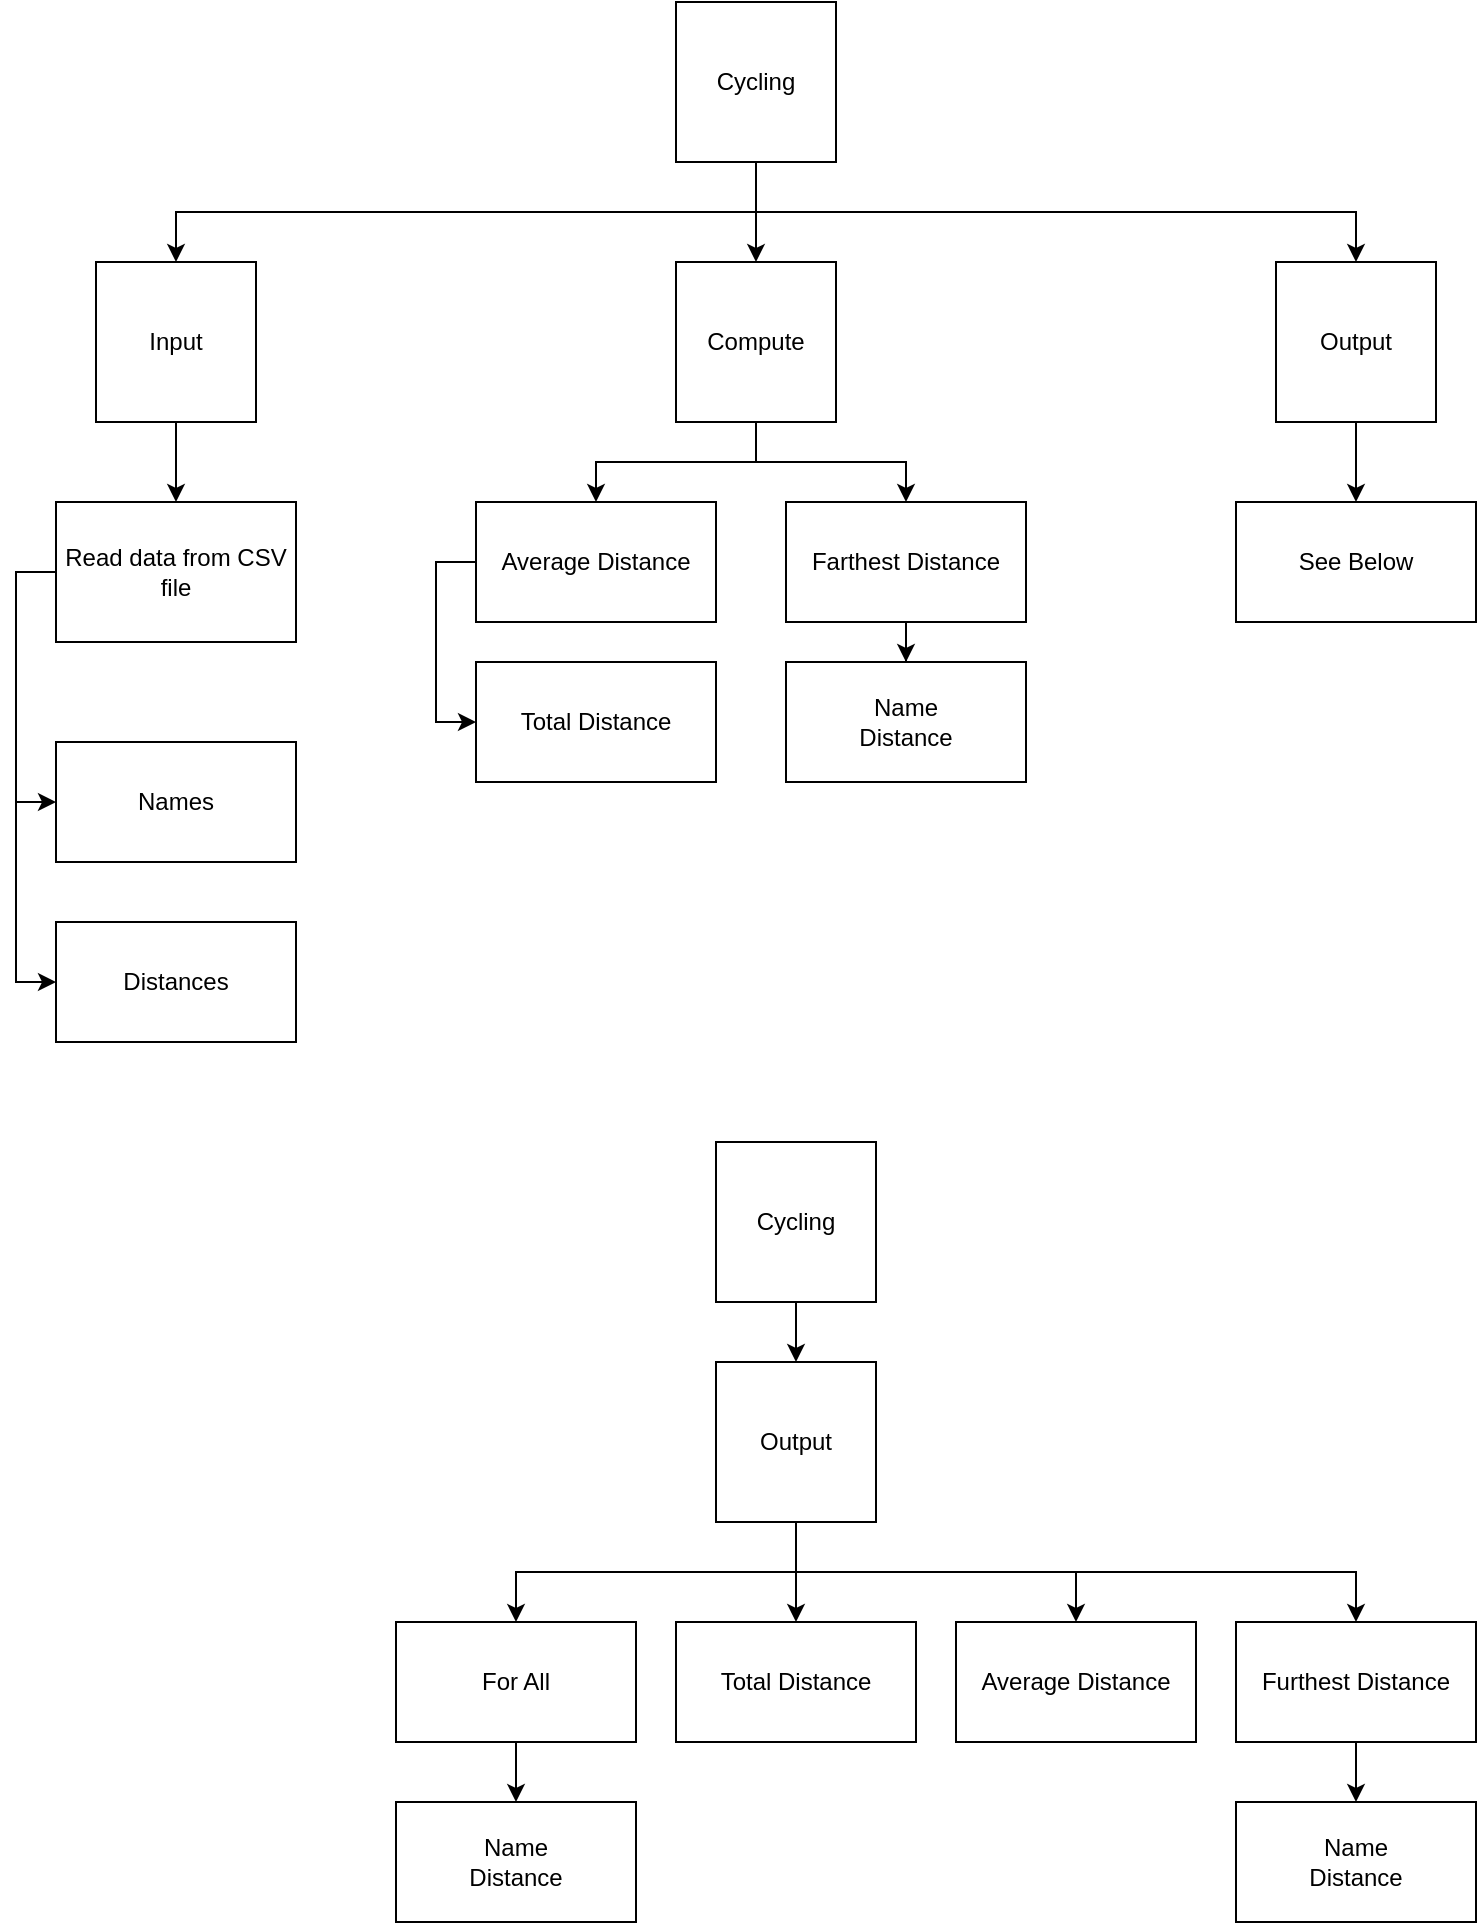 <mxfile version="15.8.3" type="github">
  <diagram id="nE9YG6T-W__8RFTaY4J8" name="Page-1">
    <mxGraphModel dx="1038" dy="579" grid="1" gridSize="10" guides="1" tooltips="1" connect="1" arrows="1" fold="1" page="1" pageScale="1" pageWidth="850" pageHeight="1100" math="0" shadow="0">
      <root>
        <mxCell id="0" />
        <mxCell id="1" parent="0" />
        <mxCell id="oQooVXdh6xednzNfwwww-4" style="edgeStyle=orthogonalEdgeStyle;rounded=0;orthogonalLoop=1;jettySize=auto;html=1;exitX=0.25;exitY=1;exitDx=0;exitDy=0;entryX=0.5;entryY=0;entryDx=0;entryDy=0;" edge="1" parent="1" source="oQooVXdh6xednzNfwwww-1" target="oQooVXdh6xednzNfwwww-2">
          <mxGeometry relative="1" as="geometry">
            <Array as="points">
              <mxPoint x="410" y="110" />
              <mxPoint x="410" y="135" />
              <mxPoint x="120" y="135" />
            </Array>
          </mxGeometry>
        </mxCell>
        <mxCell id="oQooVXdh6xednzNfwwww-7" style="edgeStyle=orthogonalEdgeStyle;rounded=0;orthogonalLoop=1;jettySize=auto;html=1;exitX=0.5;exitY=1;exitDx=0;exitDy=0;" edge="1" parent="1" source="oQooVXdh6xednzNfwwww-1" target="oQooVXdh6xednzNfwwww-6">
          <mxGeometry relative="1" as="geometry" />
        </mxCell>
        <mxCell id="oQooVXdh6xednzNfwwww-8" style="edgeStyle=orthogonalEdgeStyle;rounded=0;orthogonalLoop=1;jettySize=auto;html=1;exitX=0.5;exitY=1;exitDx=0;exitDy=0;entryX=0.5;entryY=0;entryDx=0;entryDy=0;" edge="1" parent="1" source="oQooVXdh6xednzNfwwww-1" target="oQooVXdh6xednzNfwwww-5">
          <mxGeometry relative="1" as="geometry" />
        </mxCell>
        <mxCell id="oQooVXdh6xednzNfwwww-1" value="Cycling" style="whiteSpace=wrap;html=1;aspect=fixed;" vertex="1" parent="1">
          <mxGeometry x="370" y="30" width="80" height="80" as="geometry" />
        </mxCell>
        <mxCell id="oQooVXdh6xednzNfwwww-15" value="" style="edgeStyle=orthogonalEdgeStyle;rounded=0;orthogonalLoop=1;jettySize=auto;html=1;" edge="1" parent="1" source="oQooVXdh6xednzNfwwww-2" target="oQooVXdh6xednzNfwwww-14">
          <mxGeometry relative="1" as="geometry" />
        </mxCell>
        <mxCell id="oQooVXdh6xednzNfwwww-2" value="Input" style="whiteSpace=wrap;html=1;aspect=fixed;" vertex="1" parent="1">
          <mxGeometry x="80" y="160" width="80" height="80" as="geometry" />
        </mxCell>
        <mxCell id="oQooVXdh6xednzNfwwww-26" style="edgeStyle=orthogonalEdgeStyle;rounded=0;orthogonalLoop=1;jettySize=auto;html=1;exitX=0.5;exitY=1;exitDx=0;exitDy=0;entryX=0.5;entryY=0;entryDx=0;entryDy=0;" edge="1" parent="1" source="oQooVXdh6xednzNfwwww-5" target="oQooVXdh6xednzNfwwww-24">
          <mxGeometry relative="1" as="geometry" />
        </mxCell>
        <mxCell id="oQooVXdh6xednzNfwwww-29" style="edgeStyle=orthogonalEdgeStyle;rounded=0;orthogonalLoop=1;jettySize=auto;html=1;exitX=0.5;exitY=1;exitDx=0;exitDy=0;entryX=0.5;entryY=0;entryDx=0;entryDy=0;" edge="1" parent="1" source="oQooVXdh6xednzNfwwww-5" target="oQooVXdh6xednzNfwwww-27">
          <mxGeometry relative="1" as="geometry" />
        </mxCell>
        <mxCell id="oQooVXdh6xednzNfwwww-5" value="Compute" style="whiteSpace=wrap;html=1;aspect=fixed;" vertex="1" parent="1">
          <mxGeometry x="370" y="160" width="80" height="80" as="geometry" />
        </mxCell>
        <mxCell id="oQooVXdh6xednzNfwwww-32" value="" style="edgeStyle=orthogonalEdgeStyle;rounded=0;orthogonalLoop=1;jettySize=auto;html=1;" edge="1" parent="1" source="oQooVXdh6xednzNfwwww-6" target="oQooVXdh6xednzNfwwww-31">
          <mxGeometry relative="1" as="geometry" />
        </mxCell>
        <mxCell id="oQooVXdh6xednzNfwwww-6" value="Output" style="whiteSpace=wrap;html=1;aspect=fixed;" vertex="1" parent="1">
          <mxGeometry x="670" y="160" width="80" height="80" as="geometry" />
        </mxCell>
        <mxCell id="oQooVXdh6xednzNfwwww-21" style="edgeStyle=orthogonalEdgeStyle;rounded=0;orthogonalLoop=1;jettySize=auto;html=1;exitX=0;exitY=0.5;exitDx=0;exitDy=0;entryX=0;entryY=0.5;entryDx=0;entryDy=0;" edge="1" parent="1" source="oQooVXdh6xednzNfwwww-14" target="oQooVXdh6xednzNfwwww-19">
          <mxGeometry relative="1" as="geometry" />
        </mxCell>
        <mxCell id="oQooVXdh6xednzNfwwww-22" style="edgeStyle=orthogonalEdgeStyle;rounded=0;orthogonalLoop=1;jettySize=auto;html=1;exitX=0;exitY=0.5;exitDx=0;exitDy=0;entryX=0;entryY=0.5;entryDx=0;entryDy=0;" edge="1" parent="1" source="oQooVXdh6xednzNfwwww-14" target="oQooVXdh6xednzNfwwww-20">
          <mxGeometry relative="1" as="geometry" />
        </mxCell>
        <mxCell id="oQooVXdh6xednzNfwwww-14" value="Read data from CSV file" style="whiteSpace=wrap;html=1;" vertex="1" parent="1">
          <mxGeometry x="60" y="280" width="120" height="70" as="geometry" />
        </mxCell>
        <mxCell id="oQooVXdh6xednzNfwwww-19" value="Names" style="rounded=0;whiteSpace=wrap;html=1;" vertex="1" parent="1">
          <mxGeometry x="60" y="400" width="120" height="60" as="geometry" />
        </mxCell>
        <mxCell id="oQooVXdh6xednzNfwwww-20" value="Distances" style="rounded=0;whiteSpace=wrap;html=1;" vertex="1" parent="1">
          <mxGeometry x="60" y="490" width="120" height="60" as="geometry" />
        </mxCell>
        <mxCell id="oQooVXdh6xednzNfwwww-23" value="Total Distance" style="rounded=0;whiteSpace=wrap;html=1;" vertex="1" parent="1">
          <mxGeometry x="270" y="360" width="120" height="60" as="geometry" />
        </mxCell>
        <mxCell id="oQooVXdh6xednzNfwwww-36" value="" style="edgeStyle=orthogonalEdgeStyle;rounded=0;orthogonalLoop=1;jettySize=auto;html=1;" edge="1" parent="1" source="oQooVXdh6xednzNfwwww-24" target="oQooVXdh6xednzNfwwww-35">
          <mxGeometry relative="1" as="geometry" />
        </mxCell>
        <mxCell id="oQooVXdh6xednzNfwwww-24" value="Farthest Distance" style="rounded=0;whiteSpace=wrap;html=1;" vertex="1" parent="1">
          <mxGeometry x="425" y="280" width="120" height="60" as="geometry" />
        </mxCell>
        <mxCell id="oQooVXdh6xednzNfwwww-30" style="edgeStyle=orthogonalEdgeStyle;rounded=0;orthogonalLoop=1;jettySize=auto;html=1;exitX=0;exitY=0.5;exitDx=0;exitDy=0;entryX=0;entryY=0.5;entryDx=0;entryDy=0;" edge="1" parent="1" source="oQooVXdh6xednzNfwwww-27" target="oQooVXdh6xednzNfwwww-23">
          <mxGeometry relative="1" as="geometry" />
        </mxCell>
        <mxCell id="oQooVXdh6xednzNfwwww-27" value="Average Distance" style="rounded=0;whiteSpace=wrap;html=1;" vertex="1" parent="1">
          <mxGeometry x="270" y="280" width="120" height="60" as="geometry" />
        </mxCell>
        <mxCell id="oQooVXdh6xednzNfwwww-31" value="See Below" style="rounded=0;whiteSpace=wrap;html=1;" vertex="1" parent="1">
          <mxGeometry x="650" y="280" width="120" height="60" as="geometry" />
        </mxCell>
        <mxCell id="oQooVXdh6xednzNfwwww-35" value="Name&lt;br&gt;Distance" style="whiteSpace=wrap;html=1;rounded=0;" vertex="1" parent="1">
          <mxGeometry x="425" y="360" width="120" height="60" as="geometry" />
        </mxCell>
        <mxCell id="oQooVXdh6xednzNfwwww-40" style="edgeStyle=orthogonalEdgeStyle;rounded=0;orthogonalLoop=1;jettySize=auto;html=1;exitX=0.5;exitY=1;exitDx=0;exitDy=0;entryX=0.5;entryY=0;entryDx=0;entryDy=0;" edge="1" parent="1" source="oQooVXdh6xednzNfwwww-37" target="oQooVXdh6xednzNfwwww-38">
          <mxGeometry relative="1" as="geometry" />
        </mxCell>
        <mxCell id="oQooVXdh6xednzNfwwww-37" value="Cycling" style="whiteSpace=wrap;html=1;aspect=fixed;" vertex="1" parent="1">
          <mxGeometry x="390" y="600" width="80" height="80" as="geometry" />
        </mxCell>
        <mxCell id="oQooVXdh6xednzNfwwww-50" style="edgeStyle=orthogonalEdgeStyle;rounded=0;orthogonalLoop=1;jettySize=auto;html=1;exitX=0.5;exitY=1;exitDx=0;exitDy=0;entryX=0.5;entryY=0;entryDx=0;entryDy=0;" edge="1" parent="1" source="oQooVXdh6xednzNfwwww-38" target="oQooVXdh6xednzNfwwww-41">
          <mxGeometry relative="1" as="geometry" />
        </mxCell>
        <mxCell id="oQooVXdh6xednzNfwwww-51" style="edgeStyle=orthogonalEdgeStyle;rounded=0;orthogonalLoop=1;jettySize=auto;html=1;exitX=0.5;exitY=1;exitDx=0;exitDy=0;entryX=0.5;entryY=0;entryDx=0;entryDy=0;" edge="1" parent="1" source="oQooVXdh6xednzNfwwww-38" target="oQooVXdh6xednzNfwwww-42">
          <mxGeometry relative="1" as="geometry" />
        </mxCell>
        <mxCell id="oQooVXdh6xednzNfwwww-52" style="edgeStyle=orthogonalEdgeStyle;rounded=0;orthogonalLoop=1;jettySize=auto;html=1;exitX=0.5;exitY=1;exitDx=0;exitDy=0;" edge="1" parent="1" source="oQooVXdh6xednzNfwwww-38" target="oQooVXdh6xednzNfwwww-43">
          <mxGeometry relative="1" as="geometry" />
        </mxCell>
        <mxCell id="oQooVXdh6xednzNfwwww-53" style="edgeStyle=orthogonalEdgeStyle;rounded=0;orthogonalLoop=1;jettySize=auto;html=1;exitX=0.5;exitY=1;exitDx=0;exitDy=0;" edge="1" parent="1" source="oQooVXdh6xednzNfwwww-38" target="oQooVXdh6xednzNfwwww-44">
          <mxGeometry relative="1" as="geometry" />
        </mxCell>
        <mxCell id="oQooVXdh6xednzNfwwww-38" value="Output" style="whiteSpace=wrap;html=1;aspect=fixed;" vertex="1" parent="1">
          <mxGeometry x="390" y="710" width="80" height="80" as="geometry" />
        </mxCell>
        <mxCell id="oQooVXdh6xednzNfwwww-46" value="" style="edgeStyle=orthogonalEdgeStyle;rounded=0;orthogonalLoop=1;jettySize=auto;html=1;" edge="1" parent="1" source="oQooVXdh6xednzNfwwww-41" target="oQooVXdh6xednzNfwwww-45">
          <mxGeometry relative="1" as="geometry" />
        </mxCell>
        <mxCell id="oQooVXdh6xednzNfwwww-41" value="For All" style="rounded=0;whiteSpace=wrap;html=1;" vertex="1" parent="1">
          <mxGeometry x="230" y="840" width="120" height="60" as="geometry" />
        </mxCell>
        <mxCell id="oQooVXdh6xednzNfwwww-42" value="Total Distance" style="rounded=0;whiteSpace=wrap;html=1;" vertex="1" parent="1">
          <mxGeometry x="370" y="840" width="120" height="60" as="geometry" />
        </mxCell>
        <mxCell id="oQooVXdh6xednzNfwwww-43" value="Average Distance" style="rounded=0;whiteSpace=wrap;html=1;" vertex="1" parent="1">
          <mxGeometry x="510" y="840" width="120" height="60" as="geometry" />
        </mxCell>
        <mxCell id="oQooVXdh6xednzNfwwww-49" value="" style="edgeStyle=orthogonalEdgeStyle;rounded=0;orthogonalLoop=1;jettySize=auto;html=1;" edge="1" parent="1" source="oQooVXdh6xednzNfwwww-44" target="oQooVXdh6xednzNfwwww-48">
          <mxGeometry relative="1" as="geometry" />
        </mxCell>
        <mxCell id="oQooVXdh6xednzNfwwww-44" value="Furthest Distance" style="rounded=0;whiteSpace=wrap;html=1;" vertex="1" parent="1">
          <mxGeometry x="650" y="840" width="120" height="60" as="geometry" />
        </mxCell>
        <mxCell id="oQooVXdh6xednzNfwwww-45" value="Name&lt;br&gt;Distance" style="whiteSpace=wrap;html=1;rounded=0;" vertex="1" parent="1">
          <mxGeometry x="230" y="930" width="120" height="60" as="geometry" />
        </mxCell>
        <mxCell id="oQooVXdh6xednzNfwwww-48" value="Name&lt;br&gt;Distance" style="whiteSpace=wrap;html=1;rounded=0;" vertex="1" parent="1">
          <mxGeometry x="650" y="930" width="120" height="60" as="geometry" />
        </mxCell>
      </root>
    </mxGraphModel>
  </diagram>
</mxfile>
